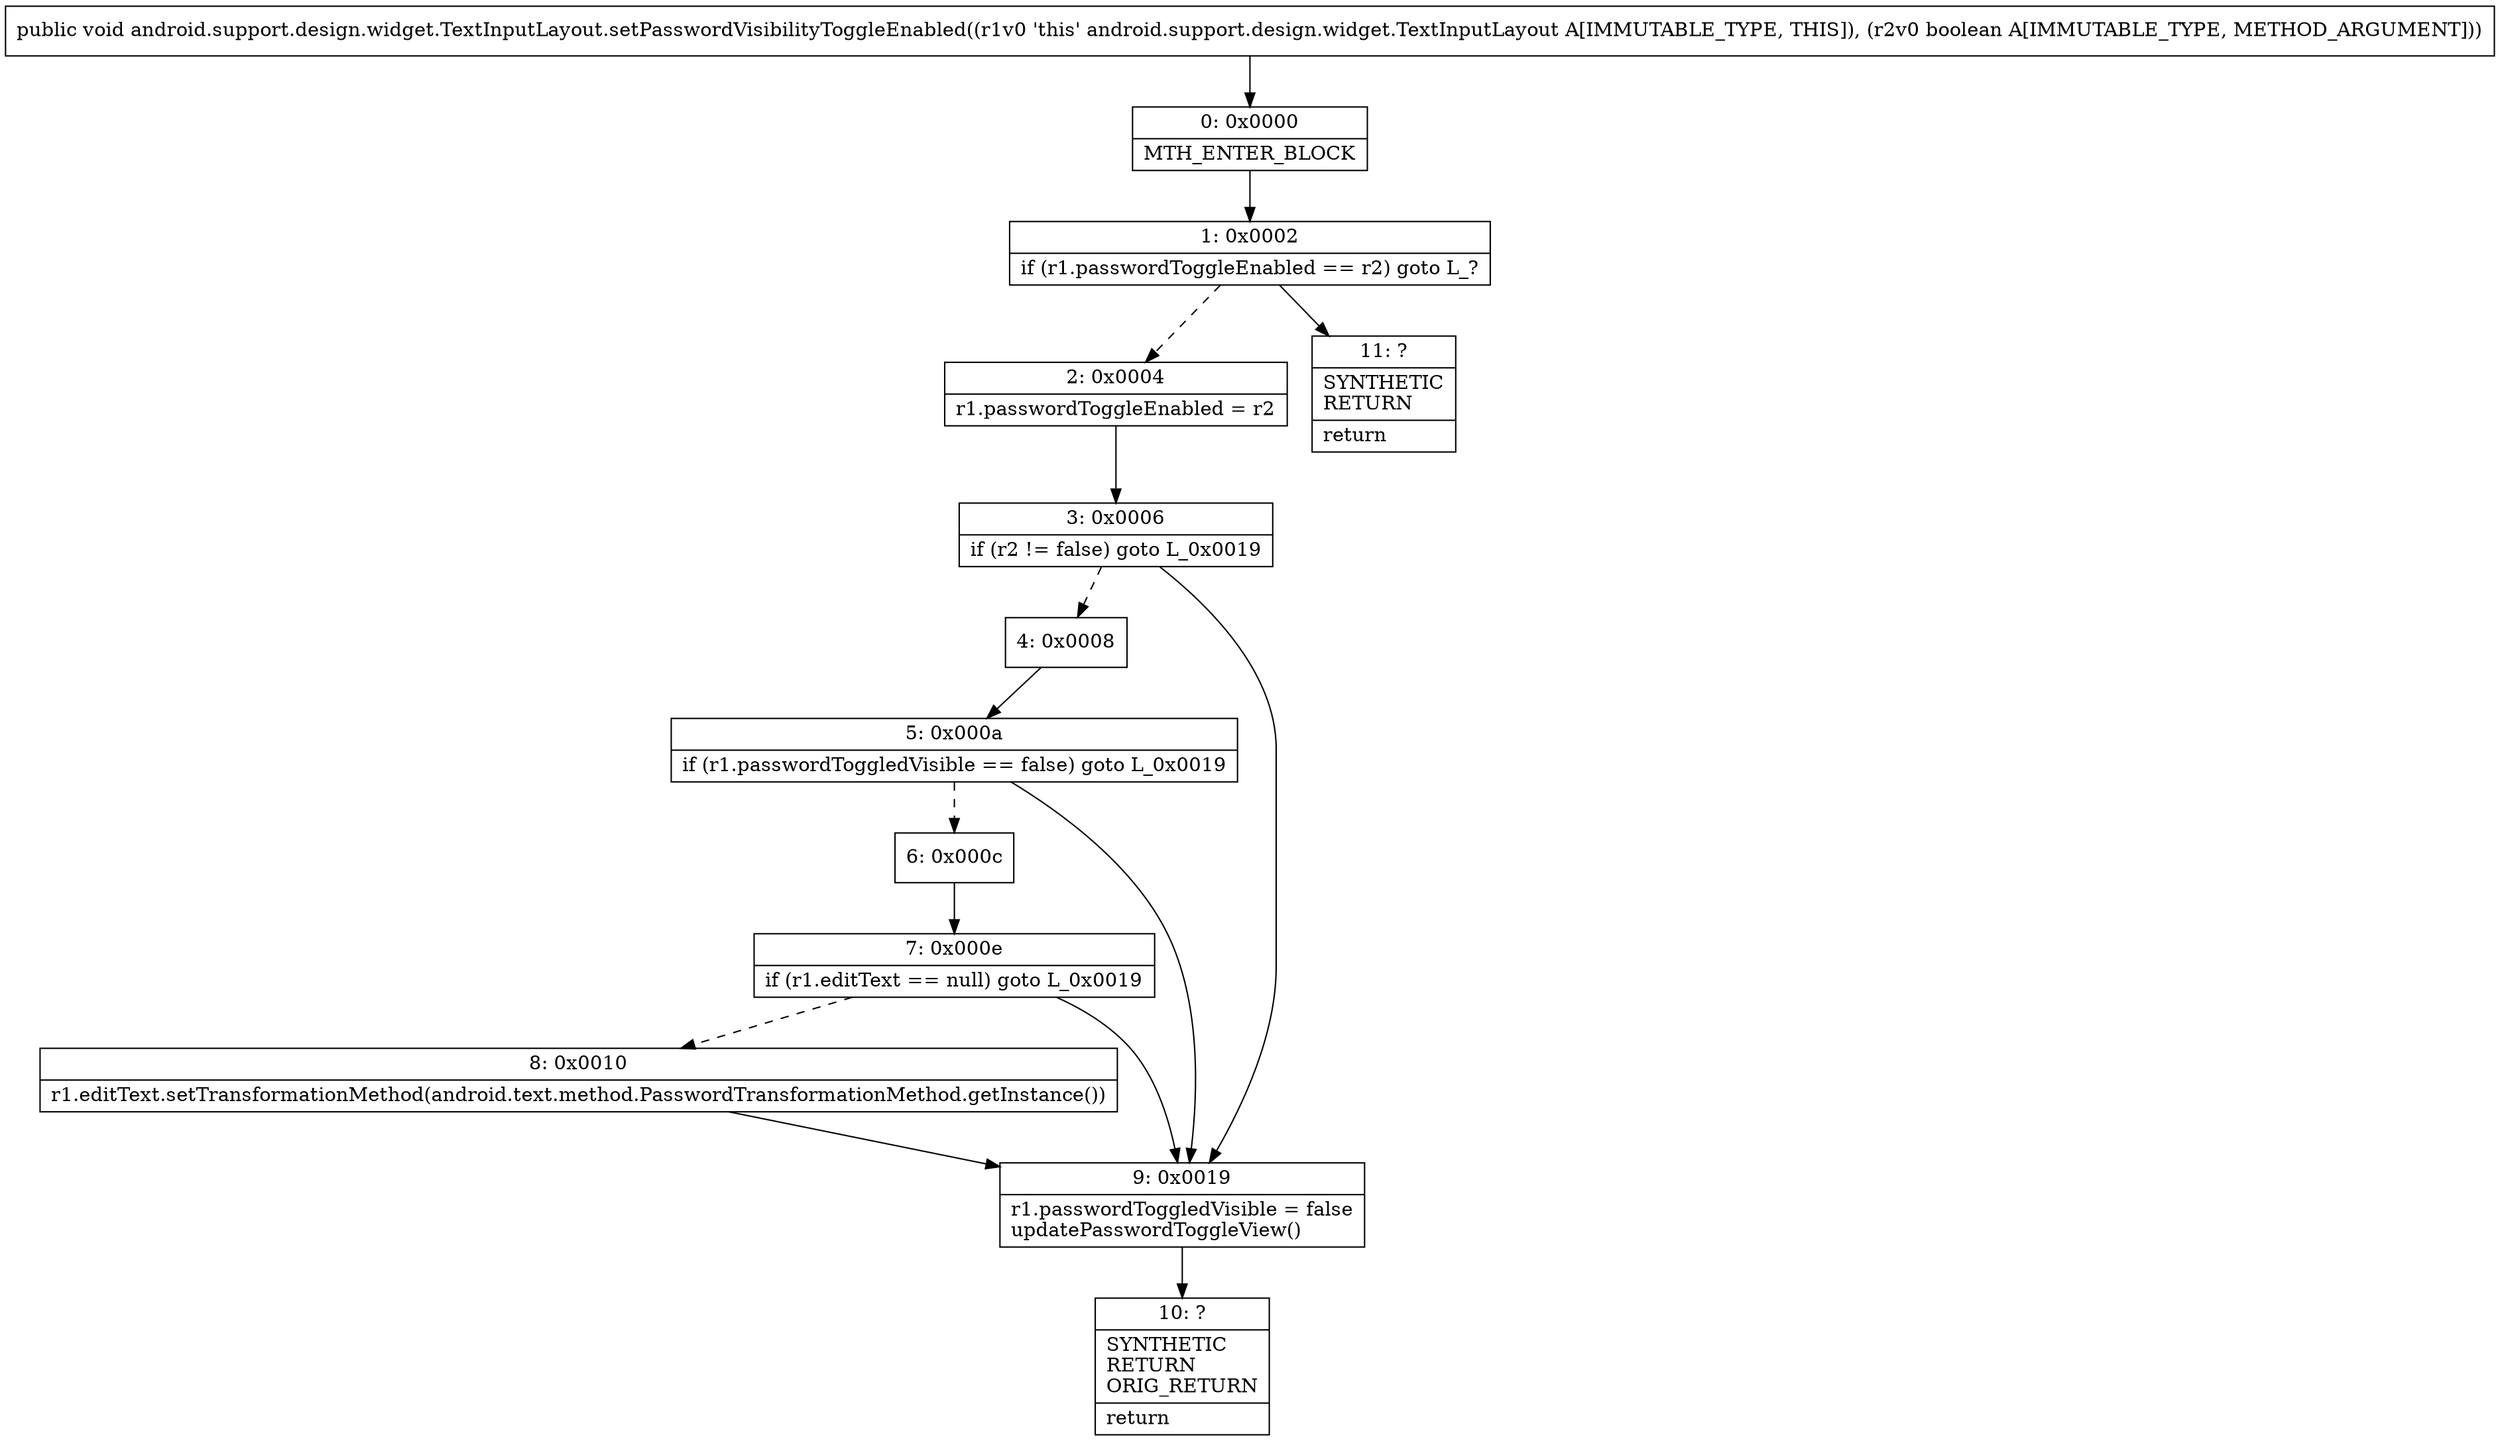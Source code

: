 digraph "CFG forandroid.support.design.widget.TextInputLayout.setPasswordVisibilityToggleEnabled(Z)V" {
Node_0 [shape=record,label="{0\:\ 0x0000|MTH_ENTER_BLOCK\l}"];
Node_1 [shape=record,label="{1\:\ 0x0002|if (r1.passwordToggleEnabled == r2) goto L_?\l}"];
Node_2 [shape=record,label="{2\:\ 0x0004|r1.passwordToggleEnabled = r2\l}"];
Node_3 [shape=record,label="{3\:\ 0x0006|if (r2 != false) goto L_0x0019\l}"];
Node_4 [shape=record,label="{4\:\ 0x0008}"];
Node_5 [shape=record,label="{5\:\ 0x000a|if (r1.passwordToggledVisible == false) goto L_0x0019\l}"];
Node_6 [shape=record,label="{6\:\ 0x000c}"];
Node_7 [shape=record,label="{7\:\ 0x000e|if (r1.editText == null) goto L_0x0019\l}"];
Node_8 [shape=record,label="{8\:\ 0x0010|r1.editText.setTransformationMethod(android.text.method.PasswordTransformationMethod.getInstance())\l}"];
Node_9 [shape=record,label="{9\:\ 0x0019|r1.passwordToggledVisible = false\lupdatePasswordToggleView()\l}"];
Node_10 [shape=record,label="{10\:\ ?|SYNTHETIC\lRETURN\lORIG_RETURN\l|return\l}"];
Node_11 [shape=record,label="{11\:\ ?|SYNTHETIC\lRETURN\l|return\l}"];
MethodNode[shape=record,label="{public void android.support.design.widget.TextInputLayout.setPasswordVisibilityToggleEnabled((r1v0 'this' android.support.design.widget.TextInputLayout A[IMMUTABLE_TYPE, THIS]), (r2v0 boolean A[IMMUTABLE_TYPE, METHOD_ARGUMENT])) }"];
MethodNode -> Node_0;
Node_0 -> Node_1;
Node_1 -> Node_2[style=dashed];
Node_1 -> Node_11;
Node_2 -> Node_3;
Node_3 -> Node_4[style=dashed];
Node_3 -> Node_9;
Node_4 -> Node_5;
Node_5 -> Node_6[style=dashed];
Node_5 -> Node_9;
Node_6 -> Node_7;
Node_7 -> Node_8[style=dashed];
Node_7 -> Node_9;
Node_8 -> Node_9;
Node_9 -> Node_10;
}

